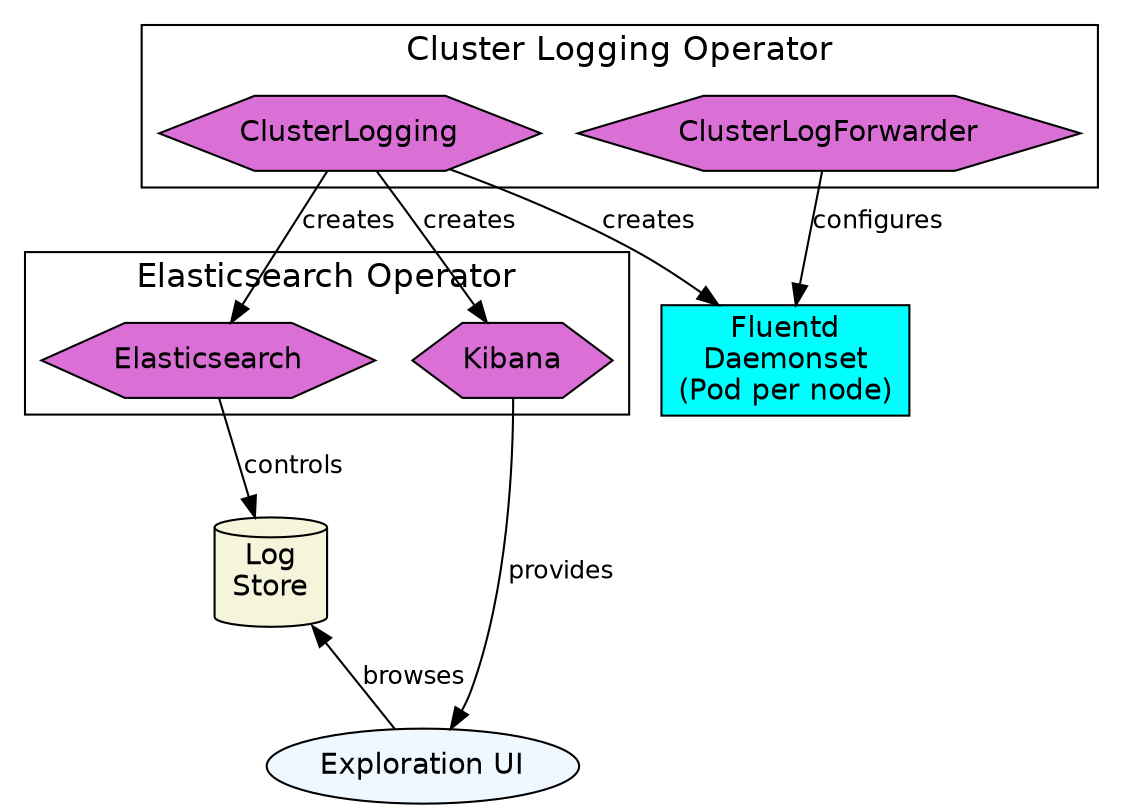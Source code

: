 // Note: prefix "cluster_" is part of the grapviz language, it indicates a boxed
// group of nodes. All other uses of "cluster" refer to an openshift cluster.
digraph {
  rankdir=TD

  graph [fontname="helvetica" fontsize=16]
  node [fontname="helvetica" fontsize=14 style=filled]
  edge [fontname="helvetica" fontsize=12]

  // APIs
  node [shape=hexagon fillcolor=orchid]
  cl[label=ClusterLogging]
  clf[label=ClusterLogForwarder]
  es[label=Elasticsearch]
  kb[label=Kibana]

  // Containers
  node [shape=box fillcolor=cyan]
  fd[label="Fluentd\nDaemonset\n(Pod per node)"]

  // Stores
  node [shape=cylinder fillcolor=beige]
  store[label="Log\nStore"]

  { rank=max ui[shape=oval label="Exploration UI" fillcolor=aliceblue] }

  // Layout
  subgraph cluster_clo{
    label="Cluster Logging Operator"
    cl clf
  }

  subgraph cluster_elo {
    label="Elasticsearch Operator"
    es kb
  }

  clf -> fd [label=configures]
  cl -> { es kb fd }[label=creates]
  es->store[label="controls"]
  kb->ui[label="provides"]
  ui->store[label=browses]
}
